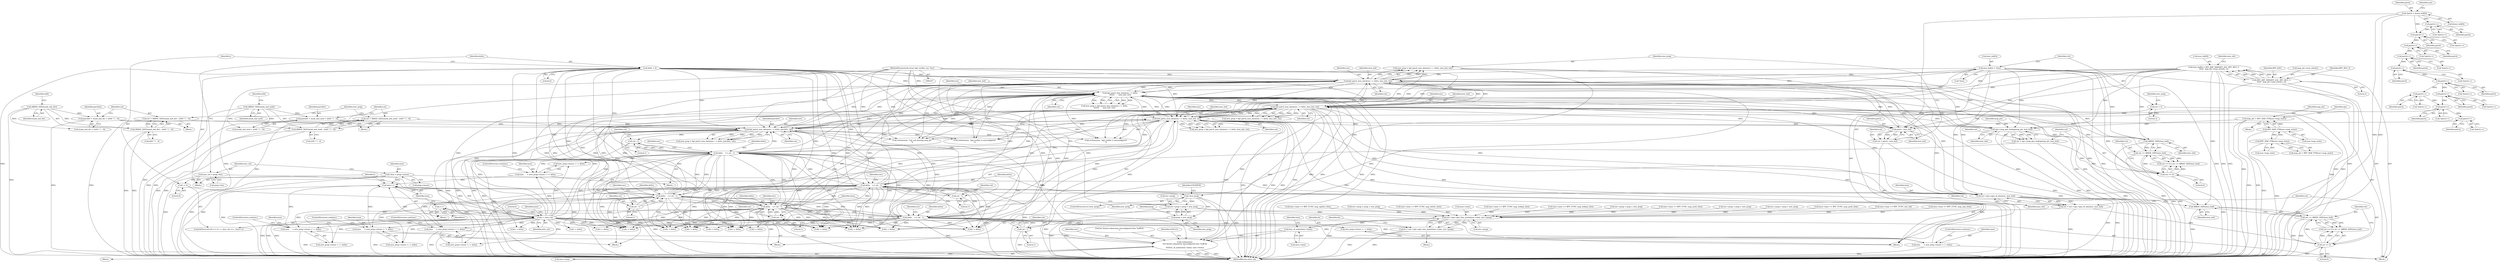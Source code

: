 digraph "0_linux_979d63d50c0c0f7bc537bf821e056cc9fe5abd38_3@pointer" {
"1000588" [label="(Call,new_prog = bpf_patch_insn_data(env, i + delta, insn_buf, cnt))"];
"1000590" [label="(Call,bpf_patch_insn_data(env, i + delta, insn_buf, cnt))"];
"1000904" [label="(Call,bpf_patch_insn_data(env, i + delta,\n\t\t\t\t\t\t\t       insn_buf, cnt))"];
"1000345" [label="(Call,bpf_patch_insn_data(env, i + delta, insn_buf, cnt))"];
"1000765" [label="(Call,bpf_patch_insn_data(env, i + delta, insn_buf, cnt))"];
"1000265" [label="(Call,bpf_patch_insn_data(env, i + delta, patchlet, cnt))"];
"1000108" [label="(MethodParameterIn,struct bpf_verifier_env *env)"];
"1000144" [label="(Call,i < insn_cnt)"];
"1000141" [label="(Call,i = 0)"];
"1000148" [label="(Call,i++)"];
"1000124" [label="(Call,insn_cnt = prog->len)"];
"1000137" [label="(Call,delta = 0)"];
"1000278" [label="(Call,delta    += cnt - 1)"];
"1000280" [label="(Call,cnt - 1)"];
"1000603" [label="(Call,delta    += cnt - 1)"];
"1000605" [label="(Call,cnt - 1)"];
"1000917" [label="(Call,delta    += cnt - 1)"];
"1000919" [label="(Call,cnt - 1)"];
"1000358" [label="(Call,delta    += cnt - 1)"];
"1000360" [label="(Call,cnt - 1)"];
"1000778" [label="(Call,delta    += cnt - 1)"];
"1000780" [label="(Call,cnt - 1)"];
"1000227" [label="(Call,patchlet = mask_and_div + (is64 ? 1 : 0))"];
"1000238" [label="(Call,ARRAY_SIZE(mask_and_div))"];
"1000246" [label="(Call,patchlet = mask_and_mod + (is64 ? 1 : 0))"];
"1000257" [label="(Call,ARRAY_SIZE(mask_and_mod))"];
"1000235" [label="(Call,cnt = ARRAY_SIZE(mask_and_div) - (is64 ? 1 : 0))"];
"1000237" [label="(Call,ARRAY_SIZE(mask_and_div) - (is64 ? 1 : 0))"];
"1000254" [label="(Call,cnt = ARRAY_SIZE(mask_and_mod) - (is64 ? 1 : 0))"];
"1000256" [label="(Call,ARRAY_SIZE(mask_and_mod) - (is64 ? 1 : 0))"];
"1000743" [label="(Call,insn_buf[0] = BPF_JMP_IMM(BPF_JGE, BPF_REG_3,\n\t\t\t\t\t\t  map_ptr->max_entries, 2))"];
"1000747" [label="(Call,BPF_JMP_IMM(BPF_JGE, BPF_REG_3,\n\t\t\t\t\t\t  map_ptr->max_entries, 2))"];
"1000754" [label="(Call,insn_buf[2] = *insn)"];
"1000760" [label="(Call,cnt = 3)"];
"1000324" [label="(Call,env->ops->gen_ld_abs(insn, insn_buf))"];
"1000150" [label="(Call,insn++)"];
"1000615" [label="(Call,insn      = new_prog->insnsi + i + delta)"];
"1000117" [label="(Call,*insn = prog->insnsi)"];
"1000929" [label="(Call,insn      = new_prog->insnsi + i + delta)"];
"1000370" [label="(Call,insn      = new_prog->insnsi + i + delta)"];
"1000790" [label="(Call,insn      = new_prog->insnsi + i + delta)"];
"1000290" [label="(Call,insn      = new_prog->insnsi + i + delta)"];
"1000334" [label="(Call,ARRAY_SIZE(insn_buf))"];
"1000332" [label="(Call,cnt >= ARRAY_SIZE(insn_buf))"];
"1000329" [label="(Call,cnt == 0)"];
"1000322" [label="(Call,cnt = env->ops->gen_ld_abs(insn, insn_buf))"];
"1000883" [label="(Call,ops->map_gen_lookup(map_ptr, insn_buf))"];
"1000859" [label="(Call,map_ptr = BPF_MAP_PTR(aux->map_state))"];
"1000861" [label="(Call,BPF_MAP_PTR(aux->map_state))"];
"1000739" [label="(Call,BPF_MAP_PTR(aux->map_state))"];
"1000893" [label="(Call,ARRAY_SIZE(insn_buf))"];
"1000891" [label="(Call,cnt >= ARRAY_SIZE(insn_buf))"];
"1000888" [label="(Call,cnt == 0)"];
"1000881" [label="(Call,cnt = ops->map_gen_lookup(map_ptr, insn_buf))"];
"1000585" [label="(Call,patch - insn_buf)"];
"1000576" [label="(Call,patch++)"];
"1000566" [label="(Call,patch++)"];
"1000529" [label="(Call,patch++)"];
"1000518" [label="(Call,patch++)"];
"1000510" [label="(Call,patch++)"];
"1000502" [label="(Call,patch++)"];
"1000494" [label="(Call,patch++)"];
"1000483" [label="(Call,patch++)"];
"1000419" [label="(Call,*patch = &insn_buf[0])"];
"1000474" [label="(Call,patch++)"];
"1000544" [label="(Call,patch++)"];
"1000583" [label="(Call,cnt = patch - insn_buf)"];
"1000598" [label="(Call,!new_prog)"];
"1000608" [label="(Call,env->prog = prog = new_prog)"];
"1001020" [label="(Call,env->ops->get_func_proto(insn->imm, env->prog))"];
"1001018" [label="(Call,fn = env->ops->get_func_proto(insn->imm, env->prog))"];
"1001036" [label="(Call,func_id_name(insn->imm))"];
"1001033" [label="(Call,verbose(env,\n\t\t\t\t\"kernel subsystem misconfigured func %s#%d\n\",\n\t\t\t\tfunc_id_name(insn->imm), insn->imm))"];
"1000612" [label="(Call,prog = new_prog)"];
"1000334" [label="(Call,ARRAY_SIZE(insn_buf))"];
"1000530" [label="(Identifier,patch)"];
"1000584" [label="(Identifier,cnt)"];
"1000904" [label="(Call,bpf_patch_insn_data(env, i + delta,\n\t\t\t\t\t\t\t       insn_buf, cnt))"];
"1000799" [label="(ControlStructure,continue;)"];
"1000586" [label="(Identifier,patch)"];
"1000264" [label="(Identifier,new_prog)"];
"1000744" [label="(Call,insn_buf[0])"];
"1000246" [label="(Call,patchlet = mask_and_mod + (is64 ? 1 : 0))"];
"1001033" [label="(Call,verbose(env,\n\t\t\t\t\"kernel subsystem misconfigured func %s#%d\n\",\n\t\t\t\tfunc_id_name(insn->imm), insn->imm))"];
"1000119" [label="(Call,prog->insnsi)"];
"1000484" [label="(Identifier,patch)"];
"1000585" [label="(Call,patch - insn_buf)"];
"1000881" [label="(Call,cnt = ops->map_gen_lookup(map_ptr, insn_buf))"];
"1000597" [label="(ControlStructure,if (!new_prog))"];
"1000325" [label="(Identifier,insn)"];
"1000609" [label="(Call,env->prog)"];
"1000882" [label="(Identifier,cnt)"];
"1000608" [label="(Call,env->prog = prog = new_prog)"];
"1000756" [label="(Identifier,insn_buf)"];
"1001035" [label="(Literal,\"kernel subsystem misconfigured func %s#%d\n\")"];
"1000891" [label="(Call,cnt >= ARRAY_SIZE(insn_buf))"];
"1000615" [label="(Call,insn      = new_prog->insnsi + i + delta)"];
"1000333" [label="(Identifier,cnt)"];
"1000358" [label="(Call,delta    += cnt - 1)"];
"1000749" [label="(Identifier,BPF_REG_3)"];
"1000263" [label="(Call,new_prog = bpf_patch_insn_data(env, i + delta, patchlet, cnt))"];
"1000324" [label="(Call,env->ops->gen_ld_abs(insn, insn_buf))"];
"1000739" [label="(Call,BPF_MAP_PTR(aux->map_state))"];
"1000435" [label="(Call,i + delta)"];
"1000296" [label="(Call,i + delta)"];
"1000758" [label="(Call,*insn)"];
"1000371" [label="(Identifier,insn)"];
"1000889" [label="(Identifier,cnt)"];
"1000270" [label="(Identifier,patchlet)"];
"1000346" [label="(Identifier,env)"];
"1000588" [label="(Call,new_prog = bpf_patch_insn_data(env, i + delta, insn_buf, cnt))"];
"1000126" [label="(Call,prog->len)"];
"1000124" [label="(Call,insn_cnt = prog->len)"];
"1000607" [label="(Literal,1)"];
"1000755" [label="(Call,insn_buf[2])"];
"1000575" [label="(Call,*patch++)"];
"1000612" [label="(Call,prog = new_prog)"];
"1000743" [label="(Call,insn_buf[0] = BPF_JMP_IMM(BPF_JGE, BPF_REG_3,\n\t\t\t\t\t\t  map_ptr->max_entries, 2))"];
"1000332" [label="(Call,cnt >= ARRAY_SIZE(insn_buf))"];
"1000931" [label="(Call,new_prog->insnsi + i + delta)"];
"1000906" [label="(Call,i + delta)"];
"1000138" [label="(Identifier,delta)"];
"1000285" [label="(Identifier,env)"];
"1000493" [label="(Call,*patch++)"];
"1000343" [label="(Call,new_prog = bpf_patch_insn_data(env, i + delta, insn_buf, cnt))"];
"1000361" [label="(Identifier,cnt)"];
"1000331" [label="(Literal,0)"];
"1000257" [label="(Call,ARRAY_SIZE(mask_and_mod))"];
"1000501" [label="(Call,*patch++)"];
"1000483" [label="(Call,patch++)"];
"1001036" [label="(Call,func_id_name(insn->imm))"];
"1001045" [label="(Identifier,EFAULT)"];
"1000893" [label="(Call,ARRAY_SIZE(insn_buf))"];
"1000761" [label="(Identifier,cnt)"];
"1000590" [label="(Call,bpf_patch_insn_data(env, i + delta, insn_buf, cnt))"];
"1000148" [label="(Call,i++)"];
"1000290" [label="(Call,insn      = new_prog->insnsi + i + delta)"];
"1000766" [label="(Identifier,env)"];
"1000791" [label="(Identifier,insn)"];
"1000883" [label="(Call,ops->map_gen_lookup(map_ptr, insn_buf))"];
"1001057" [label="(MethodReturn,static int)"];
"1000151" [label="(Identifier,insn)"];
"1000567" [label="(Identifier,patch)"];
"1000614" [label="(Identifier,new_prog)"];
"1000604" [label="(Identifier,delta)"];
"1001037" [label="(Call,insn->imm)"];
"1000193" [label="(Block,)"];
"1000529" [label="(Call,patch++)"];
"1000142" [label="(Identifier,i)"];
"1000322" [label="(Call,cnt = env->ops->gen_ld_abs(insn, insn_buf))"];
"1000291" [label="(Identifier,insn)"];
"1000118" [label="(Identifier,insn)"];
"1000796" [label="(Call,i + delta)"];
"1000902" [label="(Call,new_prog = bpf_patch_insn_data(env, i + delta,\n\t\t\t\t\t\t\t       insn_buf, cnt))"];
"1000149" [label="(Identifier,i)"];
"1000781" [label="(Identifier,cnt)"];
"1000790" [label="(Call,insn      = new_prog->insnsi + i + delta)"];
"1001019" [label="(Identifier,fn)"];
"1000731" [label="(Call,verbose(env, \"tail_call abusing map_ptr\n\"))"];
"1000760" [label="(Call,cnt = 3)"];
"1000748" [label="(Identifier,BPF_JGE)"];
"1000235" [label="(Call,cnt = ARRAY_SIZE(mask_and_div) - (is64 ? 1 : 0))"];
"1000545" [label="(Identifier,patch)"];
"1000345" [label="(Call,bpf_patch_insn_data(env, i + delta, insn_buf, cnt))"];
"1000518" [label="(Call,patch++)"];
"1001018" [label="(Call,fn = env->ops->get_func_proto(insn->imm, env->prog))"];
"1000125" [label="(Identifier,insn_cnt)"];
"1000544" [label="(Call,patch++)"];
"1000283" [label="(Call,env->prog = prog = new_prog)"];
"1001032" [label="(Block,)"];
"1000589" [label="(Identifier,new_prog)"];
"1001030" [label="(Identifier,fn)"];
"1000226" [label="(Block,)"];
"1000280" [label="(Call,cnt - 1)"];
"1001040" [label="(Call,insn->imm)"];
"1000754" [label="(Call,insn_buf[2] = *insn)"];
"1000778" [label="(Call,delta    += cnt - 1)"];
"1000880" [label="(Block,)"];
"1000528" [label="(Call,*patch++)"];
"1000370" [label="(Call,insn      = new_prog->insnsi + i + delta)"];
"1000248" [label="(Call,mask_and_mod + (is64 ? 1 : 0))"];
"1000299" [label="(ControlStructure,continue;)"];
"1000839" [label="(Call,insn->imm == BPF_FUNC_map_peek_elem)"];
"1000861" [label="(Call,BPF_MAP_PTR(aux->map_state))"];
"1000671" [label="(Call,insn->imm == BPF_FUNC_tail_call)"];
"1000376" [label="(Call,i + delta)"];
"1000109" [label="(Block,)"];
"1000259" [label="(Call,is64 ? 1 : 0)"];
"1001034" [label="(Identifier,env)"];
"1000351" [label="(Identifier,cnt)"];
"1000737" [label="(Call,map_ptr = BPF_MAP_PTR(aux->map_state))"];
"1000770" [label="(Identifier,insn_buf)"];
"1000108" [label="(MethodParameterIn,struct bpf_verifier_env *env)"];
"1000890" [label="(Literal,0)"];
"1000894" [label="(Identifier,insn_buf)"];
"1001056" [label="(Literal,0)"];
"1000577" [label="(Identifier,patch)"];
"1000335" [label="(Identifier,insn_buf)"];
"1001041" [label="(Identifier,insn)"];
"1000350" [label="(Identifier,insn_buf)"];
"1000255" [label="(Identifier,cnt)"];
"1000267" [label="(Call,i + delta)"];
"1000834" [label="(Call,insn->imm == BPF_FUNC_map_pop_elem)"];
"1000271" [label="(Identifier,cnt)"];
"1000918" [label="(Identifier,delta)"];
"1000494" [label="(Call,patch++)"];
"1000254" [label="(Call,cnt = ARRAY_SIZE(mask_and_mod) - (is64 ? 1 : 0))"];
"1000473" [label="(Call,*patch++)"];
"1000323" [label="(Identifier,cnt)"];
"1000719" [label="(Call,i + delta)"];
"1000885" [label="(Identifier,insn_buf)"];
"1000519" [label="(Identifier,patch)"];
"1000282" [label="(Literal,1)"];
"1000598" [label="(Call,!new_prog)"];
"1000905" [label="(Identifier,env)"];
"1000503" [label="(Identifier,patch)"];
"1000599" [label="(Identifier,new_prog)"];
"1000816" [label="(Call,insn->imm == BPF_FUNC_map_update_elem)"];
"1000591" [label="(Identifier,env)"];
"1000860" [label="(Identifier,map_ptr)"];
"1000419" [label="(Call,*patch = &insn_buf[0])"];
"1000266" [label="(Identifier,env)"];
"1000935" [label="(Call,i + delta)"];
"1000379" [label="(ControlStructure,continue;)"];
"1000328" [label="(Call,cnt == 0 || cnt >= ARRAY_SIZE(insn_buf))"];
"1000605" [label="(Call,cnt - 1)"];
"1000616" [label="(Identifier,insn)"];
"1000363" [label="(Call,env->prog = prog = new_prog)"];
"1000420" [label="(Identifier,patch)"];
"1000606" [label="(Identifier,cnt)"];
"1000281" [label="(Identifier,cnt)"];
"1000938" [label="(ControlStructure,continue;)"];
"1000326" [label="(Identifier,insn_buf)"];
"1000576" [label="(Call,patch++)"];
"1000144" [label="(Call,i < insn_cnt)"];
"1000852" [label="(Call,i + delta)"];
"1000888" [label="(Call,cnt == 0)"];
"1000247" [label="(Identifier,patchlet)"];
"1000237" [label="(Call,ARRAY_SIZE(mask_and_div) - (is64 ? 1 : 0))"];
"1000240" [label="(Call,is64 ? 1 : 0)"];
"1000292" [label="(Call,new_prog->insnsi + i + delta)"];
"1000147" [label="(Block,)"];
"1000260" [label="(Identifier,is64)"];
"1000141" [label="(Call,i = 0)"];
"1000595" [label="(Identifier,insn_buf)"];
"1000617" [label="(Call,new_prog->insnsi + i + delta)"];
"1000150" [label="(Call,insn++)"];
"1000117" [label="(Call,*insn = prog->insnsi)"];
"1000930" [label="(Identifier,insn)"];
"1000517" [label="(Call,*patch++)"];
"1001020" [label="(Call,env->ops->get_func_proto(insn->imm, env->prog))"];
"1000475" [label="(Identifier,patch)"];
"1000474" [label="(Call,patch++)"];
"1000753" [label="(Literal,2)"];
"1000750" [label="(Call,map_ptr->max_entries)"];
"1000740" [label="(Call,aux->map_state)"];
"1000227" [label="(Call,patchlet = mask_and_div + (is64 ? 1 : 0))"];
"1000372" [label="(Call,new_prog->insnsi + i + delta)"];
"1000152" [label="(Block,)"];
"1000592" [label="(Call,i + delta)"];
"1000929" [label="(Call,insn      = new_prog->insnsi + i + delta)"];
"1000822" [label="(Call,insn->imm == BPF_FUNC_map_delete_elem)"];
"1000792" [label="(Call,new_prog->insnsi + i + delta)"];
"1000610" [label="(Identifier,env)"];
"1000765" [label="(Call,bpf_patch_insn_data(env, i + delta, insn_buf, cnt))"];
"1001024" [label="(Call,env->prog)"];
"1000782" [label="(Literal,1)"];
"1000360" [label="(Call,cnt - 1)"];
"1000239" [label="(Identifier,mask_and_div)"];
"1000137" [label="(Call,delta = 0)"];
"1000140" [label="(ControlStructure,for (i = 0; i < insn_cnt; i++, insn++))"];
"1000624" [label="(ControlStructure,continue;)"];
"1000884" [label="(Identifier,map_ptr)"];
"1000347" [label="(Call,i + delta)"];
"1000145" [label="(Identifier,i)"];
"1000862" [label="(Call,aux->map_state)"];
"1000762" [label="(Literal,3)"];
"1000362" [label="(Literal,1)"];
"1000502" [label="(Call,patch++)"];
"1000596" [label="(Identifier,cnt)"];
"1000543" [label="(Call,*patch++)"];
"1000603" [label="(Call,delta    += cnt - 1)"];
"1000859" [label="(Call,map_ptr = BPF_MAP_PTR(aux->map_state))"];
"1001021" [label="(Call,insn->imm)"];
"1000676" [label="(Block,)"];
"1000866" [label="(Identifier,ops)"];
"1000872" [label="(Call,insn->imm == BPF_FUNC_map_lookup_elem)"];
"1000139" [label="(Literal,0)"];
"1000321" [label="(Block,)"];
"1000924" [label="(Identifier,env)"];
"1000359" [label="(Identifier,delta)"];
"1000764" [label="(Identifier,new_prog)"];
"1000482" [label="(Call,*patch++)"];
"1000510" [label="(Call,patch++)"];
"1000265" [label="(Call,bpf_patch_insn_data(env, i + delta, patchlet, cnt))"];
"1000495" [label="(Identifier,patch)"];
"1000245" [label="(Block,)"];
"1000509" [label="(Call,*patch++)"];
"1000767" [label="(Call,i + delta)"];
"1000919" [label="(Call,cnt - 1)"];
"1000400" [label="(Block,)"];
"1000921" [label="(Literal,1)"];
"1000613" [label="(Identifier,prog)"];
"1000910" [label="(Identifier,cnt)"];
"1000258" [label="(Identifier,mask_and_mod)"];
"1000511" [label="(Identifier,patch)"];
"1000810" [label="(Call,insn->imm == BPF_FUNC_map_lookup_elem)"];
"1000780" [label="(Call,cnt - 1)"];
"1000157" [label="(Identifier,insn)"];
"1000143" [label="(Literal,0)"];
"1000256" [label="(Call,ARRAY_SIZE(mask_and_mod) - (is64 ? 1 : 0))"];
"1000887" [label="(Call,cnt == 0 || cnt >= ARRAY_SIZE(insn_buf))"];
"1000566" [label="(Call,patch++)"];
"1000917" [label="(Call,delta    += cnt - 1)"];
"1000583" [label="(Call,cnt = patch - insn_buf)"];
"1000785" [label="(Identifier,env)"];
"1000747" [label="(Call,BPF_JMP_IMM(BPF_JGE, BPF_REG_3,\n\t\t\t\t\t\t  map_ptr->max_entries, 2))"];
"1000565" [label="(Call,*patch++)"];
"1000602" [label="(Identifier,ENOMEM)"];
"1000241" [label="(Identifier,is64)"];
"1000771" [label="(Identifier,cnt)"];
"1000763" [label="(Call,new_prog = bpf_patch_insn_data(env, i + delta, insn_buf, cnt))"];
"1000779" [label="(Identifier,delta)"];
"1000236" [label="(Identifier,cnt)"];
"1000844" [label="(Block,)"];
"1000587" [label="(Identifier,insn_buf)"];
"1000429" [label="(Identifier,aux)"];
"1000920" [label="(Identifier,cnt)"];
"1000621" [label="(Call,i + delta)"];
"1000922" [label="(Call,env->prog = prog = new_prog)"];
"1000228" [label="(Identifier,patchlet)"];
"1000421" [label="(Call,&insn_buf[0])"];
"1000892" [label="(Identifier,cnt)"];
"1000828" [label="(Call,insn->imm == BPF_FUNC_map_push_elem)"];
"1000783" [label="(Call,env->prog = prog = new_prog)"];
"1000909" [label="(Identifier,insn_buf)"];
"1000329" [label="(Call,cnt == 0)"];
"1000365" [label="(Identifier,env)"];
"1000330" [label="(Identifier,cnt)"];
"1000278" [label="(Call,delta    += cnt - 1)"];
"1000238" [label="(Call,ARRAY_SIZE(mask_and_div))"];
"1000896" [label="(Call,verbose(env, \"bpf verifier is misconfigured\n\"))"];
"1000146" [label="(Identifier,insn_cnt)"];
"1000279" [label="(Identifier,delta)"];
"1000337" [label="(Call,verbose(env, \"bpf verifier is misconfigured\n\"))"];
"1000229" [label="(Call,mask_and_div + (is64 ? 1 : 0))"];
"1000588" -> "1000400"  [label="AST: "];
"1000588" -> "1000590"  [label="CFG: "];
"1000589" -> "1000588"  [label="AST: "];
"1000590" -> "1000588"  [label="AST: "];
"1000599" -> "1000588"  [label="CFG: "];
"1000588" -> "1001057"  [label="DDG: "];
"1000590" -> "1000588"  [label="DDG: "];
"1000590" -> "1000588"  [label="DDG: "];
"1000590" -> "1000588"  [label="DDG: "];
"1000590" -> "1000588"  [label="DDG: "];
"1000588" -> "1000598"  [label="DDG: "];
"1000590" -> "1000596"  [label="CFG: "];
"1000591" -> "1000590"  [label="AST: "];
"1000592" -> "1000590"  [label="AST: "];
"1000595" -> "1000590"  [label="AST: "];
"1000596" -> "1000590"  [label="AST: "];
"1000590" -> "1001057"  [label="DDG: "];
"1000590" -> "1001057"  [label="DDG: "];
"1000590" -> "1001057"  [label="DDG: "];
"1000590" -> "1001057"  [label="DDG: "];
"1000590" -> "1000265"  [label="DDG: "];
"1000590" -> "1000324"  [label="DDG: "];
"1000590" -> "1000337"  [label="DDG: "];
"1000590" -> "1000345"  [label="DDG: "];
"1000590" -> "1000585"  [label="DDG: "];
"1000904" -> "1000590"  [label="DDG: "];
"1000345" -> "1000590"  [label="DDG: "];
"1000765" -> "1000590"  [label="DDG: "];
"1000265" -> "1000590"  [label="DDG: "];
"1000108" -> "1000590"  [label="DDG: "];
"1000144" -> "1000590"  [label="DDG: "];
"1000137" -> "1000590"  [label="DDG: "];
"1000278" -> "1000590"  [label="DDG: "];
"1000603" -> "1000590"  [label="DDG: "];
"1000917" -> "1000590"  [label="DDG: "];
"1000358" -> "1000590"  [label="DDG: "];
"1000778" -> "1000590"  [label="DDG: "];
"1000743" -> "1000590"  [label="DDG: "];
"1000754" -> "1000590"  [label="DDG: "];
"1000585" -> "1000590"  [label="DDG: "];
"1000583" -> "1000590"  [label="DDG: "];
"1000590" -> "1000605"  [label="DDG: "];
"1000590" -> "1000731"  [label="DDG: "];
"1000590" -> "1000765"  [label="DDG: "];
"1000590" -> "1000765"  [label="DDG: "];
"1000590" -> "1000883"  [label="DDG: "];
"1000590" -> "1000896"  [label="DDG: "];
"1000590" -> "1000904"  [label="DDG: "];
"1000590" -> "1001033"  [label="DDG: "];
"1000904" -> "1000902"  [label="AST: "];
"1000904" -> "1000910"  [label="CFG: "];
"1000905" -> "1000904"  [label="AST: "];
"1000906" -> "1000904"  [label="AST: "];
"1000909" -> "1000904"  [label="AST: "];
"1000910" -> "1000904"  [label="AST: "];
"1000902" -> "1000904"  [label="CFG: "];
"1000904" -> "1001057"  [label="DDG: "];
"1000904" -> "1001057"  [label="DDG: "];
"1000904" -> "1001057"  [label="DDG: "];
"1000904" -> "1001057"  [label="DDG: "];
"1000904" -> "1000265"  [label="DDG: "];
"1000904" -> "1000324"  [label="DDG: "];
"1000904" -> "1000337"  [label="DDG: "];
"1000904" -> "1000345"  [label="DDG: "];
"1000904" -> "1000585"  [label="DDG: "];
"1000904" -> "1000731"  [label="DDG: "];
"1000904" -> "1000765"  [label="DDG: "];
"1000904" -> "1000765"  [label="DDG: "];
"1000904" -> "1000883"  [label="DDG: "];
"1000904" -> "1000896"  [label="DDG: "];
"1000904" -> "1000902"  [label="DDG: "];
"1000904" -> "1000902"  [label="DDG: "];
"1000904" -> "1000902"  [label="DDG: "];
"1000904" -> "1000902"  [label="DDG: "];
"1000345" -> "1000904"  [label="DDG: "];
"1000765" -> "1000904"  [label="DDG: "];
"1000265" -> "1000904"  [label="DDG: "];
"1000108" -> "1000904"  [label="DDG: "];
"1000144" -> "1000904"  [label="DDG: "];
"1000137" -> "1000904"  [label="DDG: "];
"1000278" -> "1000904"  [label="DDG: "];
"1000603" -> "1000904"  [label="DDG: "];
"1000917" -> "1000904"  [label="DDG: "];
"1000358" -> "1000904"  [label="DDG: "];
"1000778" -> "1000904"  [label="DDG: "];
"1000743" -> "1000904"  [label="DDG: "];
"1000883" -> "1000904"  [label="DDG: "];
"1000754" -> "1000904"  [label="DDG: "];
"1000893" -> "1000904"  [label="DDG: "];
"1000891" -> "1000904"  [label="DDG: "];
"1000888" -> "1000904"  [label="DDG: "];
"1000904" -> "1000919"  [label="DDG: "];
"1000904" -> "1001033"  [label="DDG: "];
"1000345" -> "1000343"  [label="AST: "];
"1000345" -> "1000351"  [label="CFG: "];
"1000346" -> "1000345"  [label="AST: "];
"1000347" -> "1000345"  [label="AST: "];
"1000350" -> "1000345"  [label="AST: "];
"1000351" -> "1000345"  [label="AST: "];
"1000343" -> "1000345"  [label="CFG: "];
"1000345" -> "1001057"  [label="DDG: "];
"1000345" -> "1001057"  [label="DDG: "];
"1000345" -> "1001057"  [label="DDG: "];
"1000345" -> "1001057"  [label="DDG: "];
"1000345" -> "1000265"  [label="DDG: "];
"1000345" -> "1000324"  [label="DDG: "];
"1000345" -> "1000337"  [label="DDG: "];
"1000345" -> "1000343"  [label="DDG: "];
"1000345" -> "1000343"  [label="DDG: "];
"1000345" -> "1000343"  [label="DDG: "];
"1000345" -> "1000343"  [label="DDG: "];
"1000765" -> "1000345"  [label="DDG: "];
"1000265" -> "1000345"  [label="DDG: "];
"1000108" -> "1000345"  [label="DDG: "];
"1000144" -> "1000345"  [label="DDG: "];
"1000137" -> "1000345"  [label="DDG: "];
"1000278" -> "1000345"  [label="DDG: "];
"1000603" -> "1000345"  [label="DDG: "];
"1000917" -> "1000345"  [label="DDG: "];
"1000358" -> "1000345"  [label="DDG: "];
"1000778" -> "1000345"  [label="DDG: "];
"1000324" -> "1000345"  [label="DDG: "];
"1000743" -> "1000345"  [label="DDG: "];
"1000754" -> "1000345"  [label="DDG: "];
"1000334" -> "1000345"  [label="DDG: "];
"1000332" -> "1000345"  [label="DDG: "];
"1000329" -> "1000345"  [label="DDG: "];
"1000345" -> "1000360"  [label="DDG: "];
"1000345" -> "1000585"  [label="DDG: "];
"1000345" -> "1000731"  [label="DDG: "];
"1000345" -> "1000765"  [label="DDG: "];
"1000345" -> "1000765"  [label="DDG: "];
"1000345" -> "1000883"  [label="DDG: "];
"1000345" -> "1000896"  [label="DDG: "];
"1000345" -> "1001033"  [label="DDG: "];
"1000765" -> "1000763"  [label="AST: "];
"1000765" -> "1000771"  [label="CFG: "];
"1000766" -> "1000765"  [label="AST: "];
"1000767" -> "1000765"  [label="AST: "];
"1000770" -> "1000765"  [label="AST: "];
"1000771" -> "1000765"  [label="AST: "];
"1000763" -> "1000765"  [label="CFG: "];
"1000765" -> "1001057"  [label="DDG: "];
"1000765" -> "1001057"  [label="DDG: "];
"1000765" -> "1001057"  [label="DDG: "];
"1000765" -> "1001057"  [label="DDG: "];
"1000765" -> "1000265"  [label="DDG: "];
"1000765" -> "1000324"  [label="DDG: "];
"1000765" -> "1000337"  [label="DDG: "];
"1000765" -> "1000585"  [label="DDG: "];
"1000765" -> "1000731"  [label="DDG: "];
"1000765" -> "1000763"  [label="DDG: "];
"1000765" -> "1000763"  [label="DDG: "];
"1000765" -> "1000763"  [label="DDG: "];
"1000765" -> "1000763"  [label="DDG: "];
"1000265" -> "1000765"  [label="DDG: "];
"1000108" -> "1000765"  [label="DDG: "];
"1000144" -> "1000765"  [label="DDG: "];
"1000137" -> "1000765"  [label="DDG: "];
"1000278" -> "1000765"  [label="DDG: "];
"1000603" -> "1000765"  [label="DDG: "];
"1000917" -> "1000765"  [label="DDG: "];
"1000358" -> "1000765"  [label="DDG: "];
"1000778" -> "1000765"  [label="DDG: "];
"1000743" -> "1000765"  [label="DDG: "];
"1000754" -> "1000765"  [label="DDG: "];
"1000760" -> "1000765"  [label="DDG: "];
"1000765" -> "1000780"  [label="DDG: "];
"1000765" -> "1000883"  [label="DDG: "];
"1000765" -> "1000896"  [label="DDG: "];
"1000765" -> "1001033"  [label="DDG: "];
"1000265" -> "1000263"  [label="AST: "];
"1000265" -> "1000271"  [label="CFG: "];
"1000266" -> "1000265"  [label="AST: "];
"1000267" -> "1000265"  [label="AST: "];
"1000270" -> "1000265"  [label="AST: "];
"1000271" -> "1000265"  [label="AST: "];
"1000263" -> "1000265"  [label="CFG: "];
"1000265" -> "1001057"  [label="DDG: "];
"1000265" -> "1001057"  [label="DDG: "];
"1000265" -> "1001057"  [label="DDG: "];
"1000265" -> "1001057"  [label="DDG: "];
"1000265" -> "1000263"  [label="DDG: "];
"1000265" -> "1000263"  [label="DDG: "];
"1000265" -> "1000263"  [label="DDG: "];
"1000265" -> "1000263"  [label="DDG: "];
"1000108" -> "1000265"  [label="DDG: "];
"1000144" -> "1000265"  [label="DDG: "];
"1000137" -> "1000265"  [label="DDG: "];
"1000278" -> "1000265"  [label="DDG: "];
"1000603" -> "1000265"  [label="DDG: "];
"1000917" -> "1000265"  [label="DDG: "];
"1000358" -> "1000265"  [label="DDG: "];
"1000778" -> "1000265"  [label="DDG: "];
"1000227" -> "1000265"  [label="DDG: "];
"1000246" -> "1000265"  [label="DDG: "];
"1000235" -> "1000265"  [label="DDG: "];
"1000254" -> "1000265"  [label="DDG: "];
"1000265" -> "1000280"  [label="DDG: "];
"1000265" -> "1000337"  [label="DDG: "];
"1000265" -> "1000731"  [label="DDG: "];
"1000265" -> "1000896"  [label="DDG: "];
"1000265" -> "1001033"  [label="DDG: "];
"1000108" -> "1000107"  [label="AST: "];
"1000108" -> "1001057"  [label="DDG: "];
"1000108" -> "1000337"  [label="DDG: "];
"1000108" -> "1000731"  [label="DDG: "];
"1000108" -> "1000896"  [label="DDG: "];
"1000108" -> "1001033"  [label="DDG: "];
"1000144" -> "1000140"  [label="AST: "];
"1000144" -> "1000146"  [label="CFG: "];
"1000145" -> "1000144"  [label="AST: "];
"1000146" -> "1000144"  [label="AST: "];
"1000157" -> "1000144"  [label="CFG: "];
"1001056" -> "1000144"  [label="CFG: "];
"1000144" -> "1001057"  [label="DDG: "];
"1000144" -> "1001057"  [label="DDG: "];
"1000144" -> "1001057"  [label="DDG: "];
"1000141" -> "1000144"  [label="DDG: "];
"1000148" -> "1000144"  [label="DDG: "];
"1000124" -> "1000144"  [label="DDG: "];
"1000144" -> "1000148"  [label="DDG: "];
"1000144" -> "1000267"  [label="DDG: "];
"1000144" -> "1000290"  [label="DDG: "];
"1000144" -> "1000292"  [label="DDG: "];
"1000144" -> "1000296"  [label="DDG: "];
"1000144" -> "1000347"  [label="DDG: "];
"1000144" -> "1000370"  [label="DDG: "];
"1000144" -> "1000372"  [label="DDG: "];
"1000144" -> "1000376"  [label="DDG: "];
"1000144" -> "1000435"  [label="DDG: "];
"1000144" -> "1000592"  [label="DDG: "];
"1000144" -> "1000615"  [label="DDG: "];
"1000144" -> "1000617"  [label="DDG: "];
"1000144" -> "1000621"  [label="DDG: "];
"1000144" -> "1000719"  [label="DDG: "];
"1000144" -> "1000767"  [label="DDG: "];
"1000144" -> "1000790"  [label="DDG: "];
"1000144" -> "1000792"  [label="DDG: "];
"1000144" -> "1000796"  [label="DDG: "];
"1000144" -> "1000852"  [label="DDG: "];
"1000144" -> "1000906"  [label="DDG: "];
"1000144" -> "1000929"  [label="DDG: "];
"1000144" -> "1000931"  [label="DDG: "];
"1000144" -> "1000935"  [label="DDG: "];
"1000141" -> "1000140"  [label="AST: "];
"1000141" -> "1000143"  [label="CFG: "];
"1000142" -> "1000141"  [label="AST: "];
"1000143" -> "1000141"  [label="AST: "];
"1000145" -> "1000141"  [label="CFG: "];
"1000148" -> "1000147"  [label="AST: "];
"1000148" -> "1000149"  [label="CFG: "];
"1000149" -> "1000148"  [label="AST: "];
"1000151" -> "1000148"  [label="CFG: "];
"1000124" -> "1000109"  [label="AST: "];
"1000124" -> "1000126"  [label="CFG: "];
"1000125" -> "1000124"  [label="AST: "];
"1000126" -> "1000124"  [label="AST: "];
"1000138" -> "1000124"  [label="CFG: "];
"1000124" -> "1001057"  [label="DDG: "];
"1000137" -> "1000109"  [label="AST: "];
"1000137" -> "1000139"  [label="CFG: "];
"1000138" -> "1000137"  [label="AST: "];
"1000139" -> "1000137"  [label="AST: "];
"1000142" -> "1000137"  [label="CFG: "];
"1000137" -> "1001057"  [label="DDG: "];
"1000137" -> "1000267"  [label="DDG: "];
"1000137" -> "1000278"  [label="DDG: "];
"1000137" -> "1000347"  [label="DDG: "];
"1000137" -> "1000358"  [label="DDG: "];
"1000137" -> "1000435"  [label="DDG: "];
"1000137" -> "1000592"  [label="DDG: "];
"1000137" -> "1000603"  [label="DDG: "];
"1000137" -> "1000719"  [label="DDG: "];
"1000137" -> "1000767"  [label="DDG: "];
"1000137" -> "1000778"  [label="DDG: "];
"1000137" -> "1000852"  [label="DDG: "];
"1000137" -> "1000906"  [label="DDG: "];
"1000137" -> "1000917"  [label="DDG: "];
"1000278" -> "1000193"  [label="AST: "];
"1000278" -> "1000280"  [label="CFG: "];
"1000279" -> "1000278"  [label="AST: "];
"1000280" -> "1000278"  [label="AST: "];
"1000285" -> "1000278"  [label="CFG: "];
"1000278" -> "1001057"  [label="DDG: "];
"1000278" -> "1000267"  [label="DDG: "];
"1000280" -> "1000278"  [label="DDG: "];
"1000280" -> "1000278"  [label="DDG: "];
"1000603" -> "1000278"  [label="DDG: "];
"1000917" -> "1000278"  [label="DDG: "];
"1000358" -> "1000278"  [label="DDG: "];
"1000778" -> "1000278"  [label="DDG: "];
"1000278" -> "1000290"  [label="DDG: "];
"1000278" -> "1000292"  [label="DDG: "];
"1000278" -> "1000296"  [label="DDG: "];
"1000278" -> "1000347"  [label="DDG: "];
"1000278" -> "1000358"  [label="DDG: "];
"1000278" -> "1000435"  [label="DDG: "];
"1000278" -> "1000592"  [label="DDG: "];
"1000278" -> "1000603"  [label="DDG: "];
"1000278" -> "1000719"  [label="DDG: "];
"1000278" -> "1000767"  [label="DDG: "];
"1000278" -> "1000778"  [label="DDG: "];
"1000278" -> "1000852"  [label="DDG: "];
"1000278" -> "1000906"  [label="DDG: "];
"1000278" -> "1000917"  [label="DDG: "];
"1000280" -> "1000282"  [label="CFG: "];
"1000281" -> "1000280"  [label="AST: "];
"1000282" -> "1000280"  [label="AST: "];
"1000280" -> "1001057"  [label="DDG: "];
"1000603" -> "1000400"  [label="AST: "];
"1000603" -> "1000605"  [label="CFG: "];
"1000604" -> "1000603"  [label="AST: "];
"1000605" -> "1000603"  [label="AST: "];
"1000610" -> "1000603"  [label="CFG: "];
"1000603" -> "1001057"  [label="DDG: "];
"1000603" -> "1000267"  [label="DDG: "];
"1000603" -> "1000347"  [label="DDG: "];
"1000603" -> "1000358"  [label="DDG: "];
"1000603" -> "1000435"  [label="DDG: "];
"1000603" -> "1000592"  [label="DDG: "];
"1000605" -> "1000603"  [label="DDG: "];
"1000605" -> "1000603"  [label="DDG: "];
"1000917" -> "1000603"  [label="DDG: "];
"1000358" -> "1000603"  [label="DDG: "];
"1000778" -> "1000603"  [label="DDG: "];
"1000603" -> "1000615"  [label="DDG: "];
"1000603" -> "1000617"  [label="DDG: "];
"1000603" -> "1000621"  [label="DDG: "];
"1000603" -> "1000719"  [label="DDG: "];
"1000603" -> "1000767"  [label="DDG: "];
"1000603" -> "1000778"  [label="DDG: "];
"1000603" -> "1000852"  [label="DDG: "];
"1000603" -> "1000906"  [label="DDG: "];
"1000603" -> "1000917"  [label="DDG: "];
"1000605" -> "1000607"  [label="CFG: "];
"1000606" -> "1000605"  [label="AST: "];
"1000607" -> "1000605"  [label="AST: "];
"1000605" -> "1001057"  [label="DDG: "];
"1000917" -> "1000880"  [label="AST: "];
"1000917" -> "1000919"  [label="CFG: "];
"1000918" -> "1000917"  [label="AST: "];
"1000919" -> "1000917"  [label="AST: "];
"1000924" -> "1000917"  [label="CFG: "];
"1000917" -> "1001057"  [label="DDG: "];
"1000917" -> "1000267"  [label="DDG: "];
"1000917" -> "1000347"  [label="DDG: "];
"1000917" -> "1000358"  [label="DDG: "];
"1000917" -> "1000435"  [label="DDG: "];
"1000917" -> "1000592"  [label="DDG: "];
"1000917" -> "1000719"  [label="DDG: "];
"1000917" -> "1000767"  [label="DDG: "];
"1000917" -> "1000778"  [label="DDG: "];
"1000917" -> "1000852"  [label="DDG: "];
"1000917" -> "1000906"  [label="DDG: "];
"1000919" -> "1000917"  [label="DDG: "];
"1000919" -> "1000917"  [label="DDG: "];
"1000358" -> "1000917"  [label="DDG: "];
"1000778" -> "1000917"  [label="DDG: "];
"1000917" -> "1000929"  [label="DDG: "];
"1000917" -> "1000931"  [label="DDG: "];
"1000917" -> "1000935"  [label="DDG: "];
"1000919" -> "1000921"  [label="CFG: "];
"1000920" -> "1000919"  [label="AST: "];
"1000921" -> "1000919"  [label="AST: "];
"1000919" -> "1001057"  [label="DDG: "];
"1000358" -> "1000321"  [label="AST: "];
"1000358" -> "1000360"  [label="CFG: "];
"1000359" -> "1000358"  [label="AST: "];
"1000360" -> "1000358"  [label="AST: "];
"1000365" -> "1000358"  [label="CFG: "];
"1000358" -> "1001057"  [label="DDG: "];
"1000358" -> "1000267"  [label="DDG: "];
"1000358" -> "1000347"  [label="DDG: "];
"1000360" -> "1000358"  [label="DDG: "];
"1000360" -> "1000358"  [label="DDG: "];
"1000778" -> "1000358"  [label="DDG: "];
"1000358" -> "1000370"  [label="DDG: "];
"1000358" -> "1000372"  [label="DDG: "];
"1000358" -> "1000376"  [label="DDG: "];
"1000358" -> "1000435"  [label="DDG: "];
"1000358" -> "1000592"  [label="DDG: "];
"1000358" -> "1000719"  [label="DDG: "];
"1000358" -> "1000767"  [label="DDG: "];
"1000358" -> "1000778"  [label="DDG: "];
"1000358" -> "1000852"  [label="DDG: "];
"1000358" -> "1000906"  [label="DDG: "];
"1000360" -> "1000362"  [label="CFG: "];
"1000361" -> "1000360"  [label="AST: "];
"1000362" -> "1000360"  [label="AST: "];
"1000360" -> "1001057"  [label="DDG: "];
"1000778" -> "1000676"  [label="AST: "];
"1000778" -> "1000780"  [label="CFG: "];
"1000779" -> "1000778"  [label="AST: "];
"1000780" -> "1000778"  [label="AST: "];
"1000785" -> "1000778"  [label="CFG: "];
"1000778" -> "1001057"  [label="DDG: "];
"1000778" -> "1000267"  [label="DDG: "];
"1000778" -> "1000347"  [label="DDG: "];
"1000778" -> "1000435"  [label="DDG: "];
"1000778" -> "1000592"  [label="DDG: "];
"1000778" -> "1000719"  [label="DDG: "];
"1000778" -> "1000767"  [label="DDG: "];
"1000780" -> "1000778"  [label="DDG: "];
"1000780" -> "1000778"  [label="DDG: "];
"1000778" -> "1000790"  [label="DDG: "];
"1000778" -> "1000792"  [label="DDG: "];
"1000778" -> "1000796"  [label="DDG: "];
"1000778" -> "1000852"  [label="DDG: "];
"1000778" -> "1000906"  [label="DDG: "];
"1000780" -> "1000782"  [label="CFG: "];
"1000781" -> "1000780"  [label="AST: "];
"1000782" -> "1000780"  [label="AST: "];
"1000780" -> "1001057"  [label="DDG: "];
"1000227" -> "1000226"  [label="AST: "];
"1000227" -> "1000229"  [label="CFG: "];
"1000228" -> "1000227"  [label="AST: "];
"1000229" -> "1000227"  [label="AST: "];
"1000236" -> "1000227"  [label="CFG: "];
"1000227" -> "1001057"  [label="DDG: "];
"1000238" -> "1000227"  [label="DDG: "];
"1000238" -> "1000237"  [label="AST: "];
"1000238" -> "1000239"  [label="CFG: "];
"1000239" -> "1000238"  [label="AST: "];
"1000241" -> "1000238"  [label="CFG: "];
"1000238" -> "1001057"  [label="DDG: "];
"1000238" -> "1000229"  [label="DDG: "];
"1000238" -> "1000237"  [label="DDG: "];
"1000246" -> "1000245"  [label="AST: "];
"1000246" -> "1000248"  [label="CFG: "];
"1000247" -> "1000246"  [label="AST: "];
"1000248" -> "1000246"  [label="AST: "];
"1000255" -> "1000246"  [label="CFG: "];
"1000246" -> "1001057"  [label="DDG: "];
"1000257" -> "1000246"  [label="DDG: "];
"1000257" -> "1000256"  [label="AST: "];
"1000257" -> "1000258"  [label="CFG: "];
"1000258" -> "1000257"  [label="AST: "];
"1000260" -> "1000257"  [label="CFG: "];
"1000257" -> "1001057"  [label="DDG: "];
"1000257" -> "1000248"  [label="DDG: "];
"1000257" -> "1000256"  [label="DDG: "];
"1000235" -> "1000226"  [label="AST: "];
"1000235" -> "1000237"  [label="CFG: "];
"1000236" -> "1000235"  [label="AST: "];
"1000237" -> "1000235"  [label="AST: "];
"1000264" -> "1000235"  [label="CFG: "];
"1000235" -> "1001057"  [label="DDG: "];
"1000237" -> "1000235"  [label="DDG: "];
"1000237" -> "1000235"  [label="DDG: "];
"1000237" -> "1000240"  [label="CFG: "];
"1000240" -> "1000237"  [label="AST: "];
"1000237" -> "1001057"  [label="DDG: "];
"1000237" -> "1001057"  [label="DDG: "];
"1000254" -> "1000245"  [label="AST: "];
"1000254" -> "1000256"  [label="CFG: "];
"1000255" -> "1000254"  [label="AST: "];
"1000256" -> "1000254"  [label="AST: "];
"1000264" -> "1000254"  [label="CFG: "];
"1000254" -> "1001057"  [label="DDG: "];
"1000256" -> "1000254"  [label="DDG: "];
"1000256" -> "1000254"  [label="DDG: "];
"1000256" -> "1000259"  [label="CFG: "];
"1000259" -> "1000256"  [label="AST: "];
"1000256" -> "1001057"  [label="DDG: "];
"1000256" -> "1001057"  [label="DDG: "];
"1000743" -> "1000676"  [label="AST: "];
"1000743" -> "1000747"  [label="CFG: "];
"1000744" -> "1000743"  [label="AST: "];
"1000747" -> "1000743"  [label="AST: "];
"1000756" -> "1000743"  [label="CFG: "];
"1000743" -> "1001057"  [label="DDG: "];
"1000743" -> "1001057"  [label="DDG: "];
"1000743" -> "1000324"  [label="DDG: "];
"1000743" -> "1000334"  [label="DDG: "];
"1000743" -> "1000585"  [label="DDG: "];
"1000747" -> "1000743"  [label="DDG: "];
"1000747" -> "1000743"  [label="DDG: "];
"1000747" -> "1000743"  [label="DDG: "];
"1000747" -> "1000743"  [label="DDG: "];
"1000743" -> "1000883"  [label="DDG: "];
"1000743" -> "1000893"  [label="DDG: "];
"1000747" -> "1000753"  [label="CFG: "];
"1000748" -> "1000747"  [label="AST: "];
"1000749" -> "1000747"  [label="AST: "];
"1000750" -> "1000747"  [label="AST: "];
"1000753" -> "1000747"  [label="AST: "];
"1000747" -> "1001057"  [label="DDG: "];
"1000747" -> "1001057"  [label="DDG: "];
"1000747" -> "1001057"  [label="DDG: "];
"1000754" -> "1000676"  [label="AST: "];
"1000754" -> "1000758"  [label="CFG: "];
"1000755" -> "1000754"  [label="AST: "];
"1000758" -> "1000754"  [label="AST: "];
"1000761" -> "1000754"  [label="CFG: "];
"1000754" -> "1001057"  [label="DDG: "];
"1000754" -> "1001057"  [label="DDG: "];
"1000754" -> "1000324"  [label="DDG: "];
"1000754" -> "1000334"  [label="DDG: "];
"1000754" -> "1000585"  [label="DDG: "];
"1000754" -> "1000883"  [label="DDG: "];
"1000754" -> "1000893"  [label="DDG: "];
"1000760" -> "1000676"  [label="AST: "];
"1000760" -> "1000762"  [label="CFG: "];
"1000761" -> "1000760"  [label="AST: "];
"1000762" -> "1000760"  [label="AST: "];
"1000764" -> "1000760"  [label="CFG: "];
"1000324" -> "1000322"  [label="AST: "];
"1000324" -> "1000326"  [label="CFG: "];
"1000325" -> "1000324"  [label="AST: "];
"1000326" -> "1000324"  [label="AST: "];
"1000322" -> "1000324"  [label="CFG: "];
"1000324" -> "1001057"  [label="DDG: "];
"1000324" -> "1001057"  [label="DDG: "];
"1000324" -> "1000322"  [label="DDG: "];
"1000324" -> "1000322"  [label="DDG: "];
"1000150" -> "1000324"  [label="DDG: "];
"1000117" -> "1000324"  [label="DDG: "];
"1000324" -> "1000334"  [label="DDG: "];
"1000150" -> "1000147"  [label="AST: "];
"1000150" -> "1000151"  [label="CFG: "];
"1000151" -> "1000150"  [label="AST: "];
"1000145" -> "1000150"  [label="CFG: "];
"1000150" -> "1001057"  [label="DDG: "];
"1000615" -> "1000150"  [label="DDG: "];
"1000117" -> "1000150"  [label="DDG: "];
"1000929" -> "1000150"  [label="DDG: "];
"1000370" -> "1000150"  [label="DDG: "];
"1000790" -> "1000150"  [label="DDG: "];
"1000290" -> "1000150"  [label="DDG: "];
"1000615" -> "1000400"  [label="AST: "];
"1000615" -> "1000617"  [label="CFG: "];
"1000616" -> "1000615"  [label="AST: "];
"1000617" -> "1000615"  [label="AST: "];
"1000624" -> "1000615"  [label="CFG: "];
"1000615" -> "1001057"  [label="DDG: "];
"1000117" -> "1000109"  [label="AST: "];
"1000117" -> "1000119"  [label="CFG: "];
"1000118" -> "1000117"  [label="AST: "];
"1000119" -> "1000117"  [label="AST: "];
"1000125" -> "1000117"  [label="CFG: "];
"1000117" -> "1001057"  [label="DDG: "];
"1000117" -> "1001057"  [label="DDG: "];
"1000929" -> "1000880"  [label="AST: "];
"1000929" -> "1000931"  [label="CFG: "];
"1000930" -> "1000929"  [label="AST: "];
"1000931" -> "1000929"  [label="AST: "];
"1000938" -> "1000929"  [label="CFG: "];
"1000929" -> "1001057"  [label="DDG: "];
"1000370" -> "1000321"  [label="AST: "];
"1000370" -> "1000372"  [label="CFG: "];
"1000371" -> "1000370"  [label="AST: "];
"1000372" -> "1000370"  [label="AST: "];
"1000379" -> "1000370"  [label="CFG: "];
"1000370" -> "1001057"  [label="DDG: "];
"1000790" -> "1000676"  [label="AST: "];
"1000790" -> "1000792"  [label="CFG: "];
"1000791" -> "1000790"  [label="AST: "];
"1000792" -> "1000790"  [label="AST: "];
"1000799" -> "1000790"  [label="CFG: "];
"1000790" -> "1001057"  [label="DDG: "];
"1000290" -> "1000193"  [label="AST: "];
"1000290" -> "1000292"  [label="CFG: "];
"1000291" -> "1000290"  [label="AST: "];
"1000292" -> "1000290"  [label="AST: "];
"1000299" -> "1000290"  [label="CFG: "];
"1000290" -> "1001057"  [label="DDG: "];
"1000334" -> "1000332"  [label="AST: "];
"1000334" -> "1000335"  [label="CFG: "];
"1000335" -> "1000334"  [label="AST: "];
"1000332" -> "1000334"  [label="CFG: "];
"1000334" -> "1001057"  [label="DDG: "];
"1000334" -> "1000332"  [label="DDG: "];
"1000332" -> "1000328"  [label="AST: "];
"1000333" -> "1000332"  [label="AST: "];
"1000328" -> "1000332"  [label="CFG: "];
"1000332" -> "1001057"  [label="DDG: "];
"1000332" -> "1001057"  [label="DDG: "];
"1000332" -> "1000328"  [label="DDG: "];
"1000332" -> "1000328"  [label="DDG: "];
"1000329" -> "1000332"  [label="DDG: "];
"1000329" -> "1000328"  [label="AST: "];
"1000329" -> "1000331"  [label="CFG: "];
"1000330" -> "1000329"  [label="AST: "];
"1000331" -> "1000329"  [label="AST: "];
"1000333" -> "1000329"  [label="CFG: "];
"1000328" -> "1000329"  [label="CFG: "];
"1000329" -> "1001057"  [label="DDG: "];
"1000329" -> "1000328"  [label="DDG: "];
"1000329" -> "1000328"  [label="DDG: "];
"1000322" -> "1000329"  [label="DDG: "];
"1000322" -> "1000321"  [label="AST: "];
"1000323" -> "1000322"  [label="AST: "];
"1000330" -> "1000322"  [label="CFG: "];
"1000322" -> "1001057"  [label="DDG: "];
"1000883" -> "1000881"  [label="AST: "];
"1000883" -> "1000885"  [label="CFG: "];
"1000884" -> "1000883"  [label="AST: "];
"1000885" -> "1000883"  [label="AST: "];
"1000881" -> "1000883"  [label="CFG: "];
"1000883" -> "1001057"  [label="DDG: "];
"1000883" -> "1001057"  [label="DDG: "];
"1000883" -> "1000881"  [label="DDG: "];
"1000883" -> "1000881"  [label="DDG: "];
"1000859" -> "1000883"  [label="DDG: "];
"1000883" -> "1000893"  [label="DDG: "];
"1000859" -> "1000844"  [label="AST: "];
"1000859" -> "1000861"  [label="CFG: "];
"1000860" -> "1000859"  [label="AST: "];
"1000861" -> "1000859"  [label="AST: "];
"1000866" -> "1000859"  [label="CFG: "];
"1000859" -> "1001057"  [label="DDG: "];
"1000859" -> "1001057"  [label="DDG: "];
"1000861" -> "1000859"  [label="DDG: "];
"1000861" -> "1000862"  [label="CFG: "];
"1000862" -> "1000861"  [label="AST: "];
"1000861" -> "1001057"  [label="DDG: "];
"1000861" -> "1000739"  [label="DDG: "];
"1000739" -> "1000861"  [label="DDG: "];
"1000739" -> "1000737"  [label="AST: "];
"1000739" -> "1000740"  [label="CFG: "];
"1000740" -> "1000739"  [label="AST: "];
"1000737" -> "1000739"  [label="CFG: "];
"1000739" -> "1001057"  [label="DDG: "];
"1000739" -> "1000737"  [label="DDG: "];
"1000893" -> "1000891"  [label="AST: "];
"1000893" -> "1000894"  [label="CFG: "];
"1000894" -> "1000893"  [label="AST: "];
"1000891" -> "1000893"  [label="CFG: "];
"1000893" -> "1001057"  [label="DDG: "];
"1000893" -> "1000891"  [label="DDG: "];
"1000891" -> "1000887"  [label="AST: "];
"1000892" -> "1000891"  [label="AST: "];
"1000887" -> "1000891"  [label="CFG: "];
"1000891" -> "1001057"  [label="DDG: "];
"1000891" -> "1001057"  [label="DDG: "];
"1000891" -> "1000887"  [label="DDG: "];
"1000891" -> "1000887"  [label="DDG: "];
"1000888" -> "1000891"  [label="DDG: "];
"1000888" -> "1000887"  [label="AST: "];
"1000888" -> "1000890"  [label="CFG: "];
"1000889" -> "1000888"  [label="AST: "];
"1000890" -> "1000888"  [label="AST: "];
"1000892" -> "1000888"  [label="CFG: "];
"1000887" -> "1000888"  [label="CFG: "];
"1000888" -> "1001057"  [label="DDG: "];
"1000888" -> "1000887"  [label="DDG: "];
"1000888" -> "1000887"  [label="DDG: "];
"1000881" -> "1000888"  [label="DDG: "];
"1000881" -> "1000880"  [label="AST: "];
"1000882" -> "1000881"  [label="AST: "];
"1000889" -> "1000881"  [label="CFG: "];
"1000881" -> "1001057"  [label="DDG: "];
"1000585" -> "1000583"  [label="AST: "];
"1000585" -> "1000587"  [label="CFG: "];
"1000586" -> "1000585"  [label="AST: "];
"1000587" -> "1000585"  [label="AST: "];
"1000583" -> "1000585"  [label="CFG: "];
"1000585" -> "1001057"  [label="DDG: "];
"1000585" -> "1000583"  [label="DDG: "];
"1000585" -> "1000583"  [label="DDG: "];
"1000576" -> "1000585"  [label="DDG: "];
"1000566" -> "1000585"  [label="DDG: "];
"1000576" -> "1000575"  [label="AST: "];
"1000576" -> "1000577"  [label="CFG: "];
"1000577" -> "1000576"  [label="AST: "];
"1000575" -> "1000576"  [label="CFG: "];
"1000566" -> "1000576"  [label="DDG: "];
"1000566" -> "1000565"  [label="AST: "];
"1000566" -> "1000567"  [label="CFG: "];
"1000567" -> "1000566"  [label="AST: "];
"1000565" -> "1000566"  [label="CFG: "];
"1000529" -> "1000566"  [label="DDG: "];
"1000544" -> "1000566"  [label="DDG: "];
"1000529" -> "1000528"  [label="AST: "];
"1000529" -> "1000530"  [label="CFG: "];
"1000530" -> "1000529"  [label="AST: "];
"1000528" -> "1000529"  [label="CFG: "];
"1000518" -> "1000529"  [label="DDG: "];
"1000518" -> "1000517"  [label="AST: "];
"1000518" -> "1000519"  [label="CFG: "];
"1000519" -> "1000518"  [label="AST: "];
"1000517" -> "1000518"  [label="CFG: "];
"1000510" -> "1000518"  [label="DDG: "];
"1000518" -> "1000544"  [label="DDG: "];
"1000510" -> "1000509"  [label="AST: "];
"1000510" -> "1000511"  [label="CFG: "];
"1000511" -> "1000510"  [label="AST: "];
"1000509" -> "1000510"  [label="CFG: "];
"1000502" -> "1000510"  [label="DDG: "];
"1000502" -> "1000501"  [label="AST: "];
"1000502" -> "1000503"  [label="CFG: "];
"1000503" -> "1000502"  [label="AST: "];
"1000501" -> "1000502"  [label="CFG: "];
"1000494" -> "1000502"  [label="DDG: "];
"1000494" -> "1000493"  [label="AST: "];
"1000494" -> "1000495"  [label="CFG: "];
"1000495" -> "1000494"  [label="AST: "];
"1000493" -> "1000494"  [label="CFG: "];
"1000483" -> "1000494"  [label="DDG: "];
"1000483" -> "1000482"  [label="AST: "];
"1000483" -> "1000484"  [label="CFG: "];
"1000484" -> "1000483"  [label="AST: "];
"1000482" -> "1000483"  [label="CFG: "];
"1000419" -> "1000483"  [label="DDG: "];
"1000474" -> "1000483"  [label="DDG: "];
"1000419" -> "1000400"  [label="AST: "];
"1000419" -> "1000421"  [label="CFG: "];
"1000420" -> "1000419"  [label="AST: "];
"1000421" -> "1000419"  [label="AST: "];
"1000429" -> "1000419"  [label="CFG: "];
"1000419" -> "1001057"  [label="DDG: "];
"1000419" -> "1001057"  [label="DDG: "];
"1000419" -> "1000474"  [label="DDG: "];
"1000474" -> "1000473"  [label="AST: "];
"1000474" -> "1000475"  [label="CFG: "];
"1000475" -> "1000474"  [label="AST: "];
"1000473" -> "1000474"  [label="CFG: "];
"1000544" -> "1000543"  [label="AST: "];
"1000544" -> "1000545"  [label="CFG: "];
"1000545" -> "1000544"  [label="AST: "];
"1000543" -> "1000544"  [label="CFG: "];
"1000583" -> "1000400"  [label="AST: "];
"1000584" -> "1000583"  [label="AST: "];
"1000589" -> "1000583"  [label="CFG: "];
"1000583" -> "1001057"  [label="DDG: "];
"1000598" -> "1000597"  [label="AST: "];
"1000598" -> "1000599"  [label="CFG: "];
"1000599" -> "1000598"  [label="AST: "];
"1000602" -> "1000598"  [label="CFG: "];
"1000604" -> "1000598"  [label="CFG: "];
"1000598" -> "1001057"  [label="DDG: "];
"1000598" -> "1001057"  [label="DDG: "];
"1000598" -> "1000608"  [label="DDG: "];
"1000598" -> "1000612"  [label="DDG: "];
"1000608" -> "1000400"  [label="AST: "];
"1000608" -> "1000612"  [label="CFG: "];
"1000609" -> "1000608"  [label="AST: "];
"1000612" -> "1000608"  [label="AST: "];
"1000616" -> "1000608"  [label="CFG: "];
"1000608" -> "1001057"  [label="DDG: "];
"1000612" -> "1000608"  [label="DDG: "];
"1000608" -> "1001020"  [label="DDG: "];
"1001020" -> "1001018"  [label="AST: "];
"1001020" -> "1001024"  [label="CFG: "];
"1001021" -> "1001020"  [label="AST: "];
"1001024" -> "1001020"  [label="AST: "];
"1001018" -> "1001020"  [label="CFG: "];
"1001020" -> "1001057"  [label="DDG: "];
"1001020" -> "1001018"  [label="DDG: "];
"1001020" -> "1001018"  [label="DDG: "];
"1000828" -> "1001020"  [label="DDG: "];
"1000816" -> "1001020"  [label="DDG: "];
"1000822" -> "1001020"  [label="DDG: "];
"1000872" -> "1001020"  [label="DDG: "];
"1000810" -> "1001020"  [label="DDG: "];
"1000839" -> "1001020"  [label="DDG: "];
"1000834" -> "1001020"  [label="DDG: "];
"1000671" -> "1001020"  [label="DDG: "];
"1000283" -> "1001020"  [label="DDG: "];
"1000363" -> "1001020"  [label="DDG: "];
"1000783" -> "1001020"  [label="DDG: "];
"1000922" -> "1001020"  [label="DDG: "];
"1001020" -> "1001036"  [label="DDG: "];
"1001018" -> "1000152"  [label="AST: "];
"1001019" -> "1001018"  [label="AST: "];
"1001030" -> "1001018"  [label="CFG: "];
"1001018" -> "1001057"  [label="DDG: "];
"1001018" -> "1001057"  [label="DDG: "];
"1001036" -> "1001033"  [label="AST: "];
"1001036" -> "1001037"  [label="CFG: "];
"1001037" -> "1001036"  [label="AST: "];
"1001041" -> "1001036"  [label="CFG: "];
"1001036" -> "1001033"  [label="DDG: "];
"1001033" -> "1001032"  [label="AST: "];
"1001033" -> "1001040"  [label="CFG: "];
"1001034" -> "1001033"  [label="AST: "];
"1001035" -> "1001033"  [label="AST: "];
"1001040" -> "1001033"  [label="AST: "];
"1001045" -> "1001033"  [label="CFG: "];
"1001033" -> "1001057"  [label="DDG: "];
"1001033" -> "1001057"  [label="DDG: "];
"1001033" -> "1001057"  [label="DDG: "];
"1001033" -> "1001057"  [label="DDG: "];
"1000612" -> "1000614"  [label="CFG: "];
"1000613" -> "1000612"  [label="AST: "];
"1000614" -> "1000612"  [label="AST: "];
"1000612" -> "1001057"  [label="DDG: "];
"1000612" -> "1001057"  [label="DDG: "];
}
